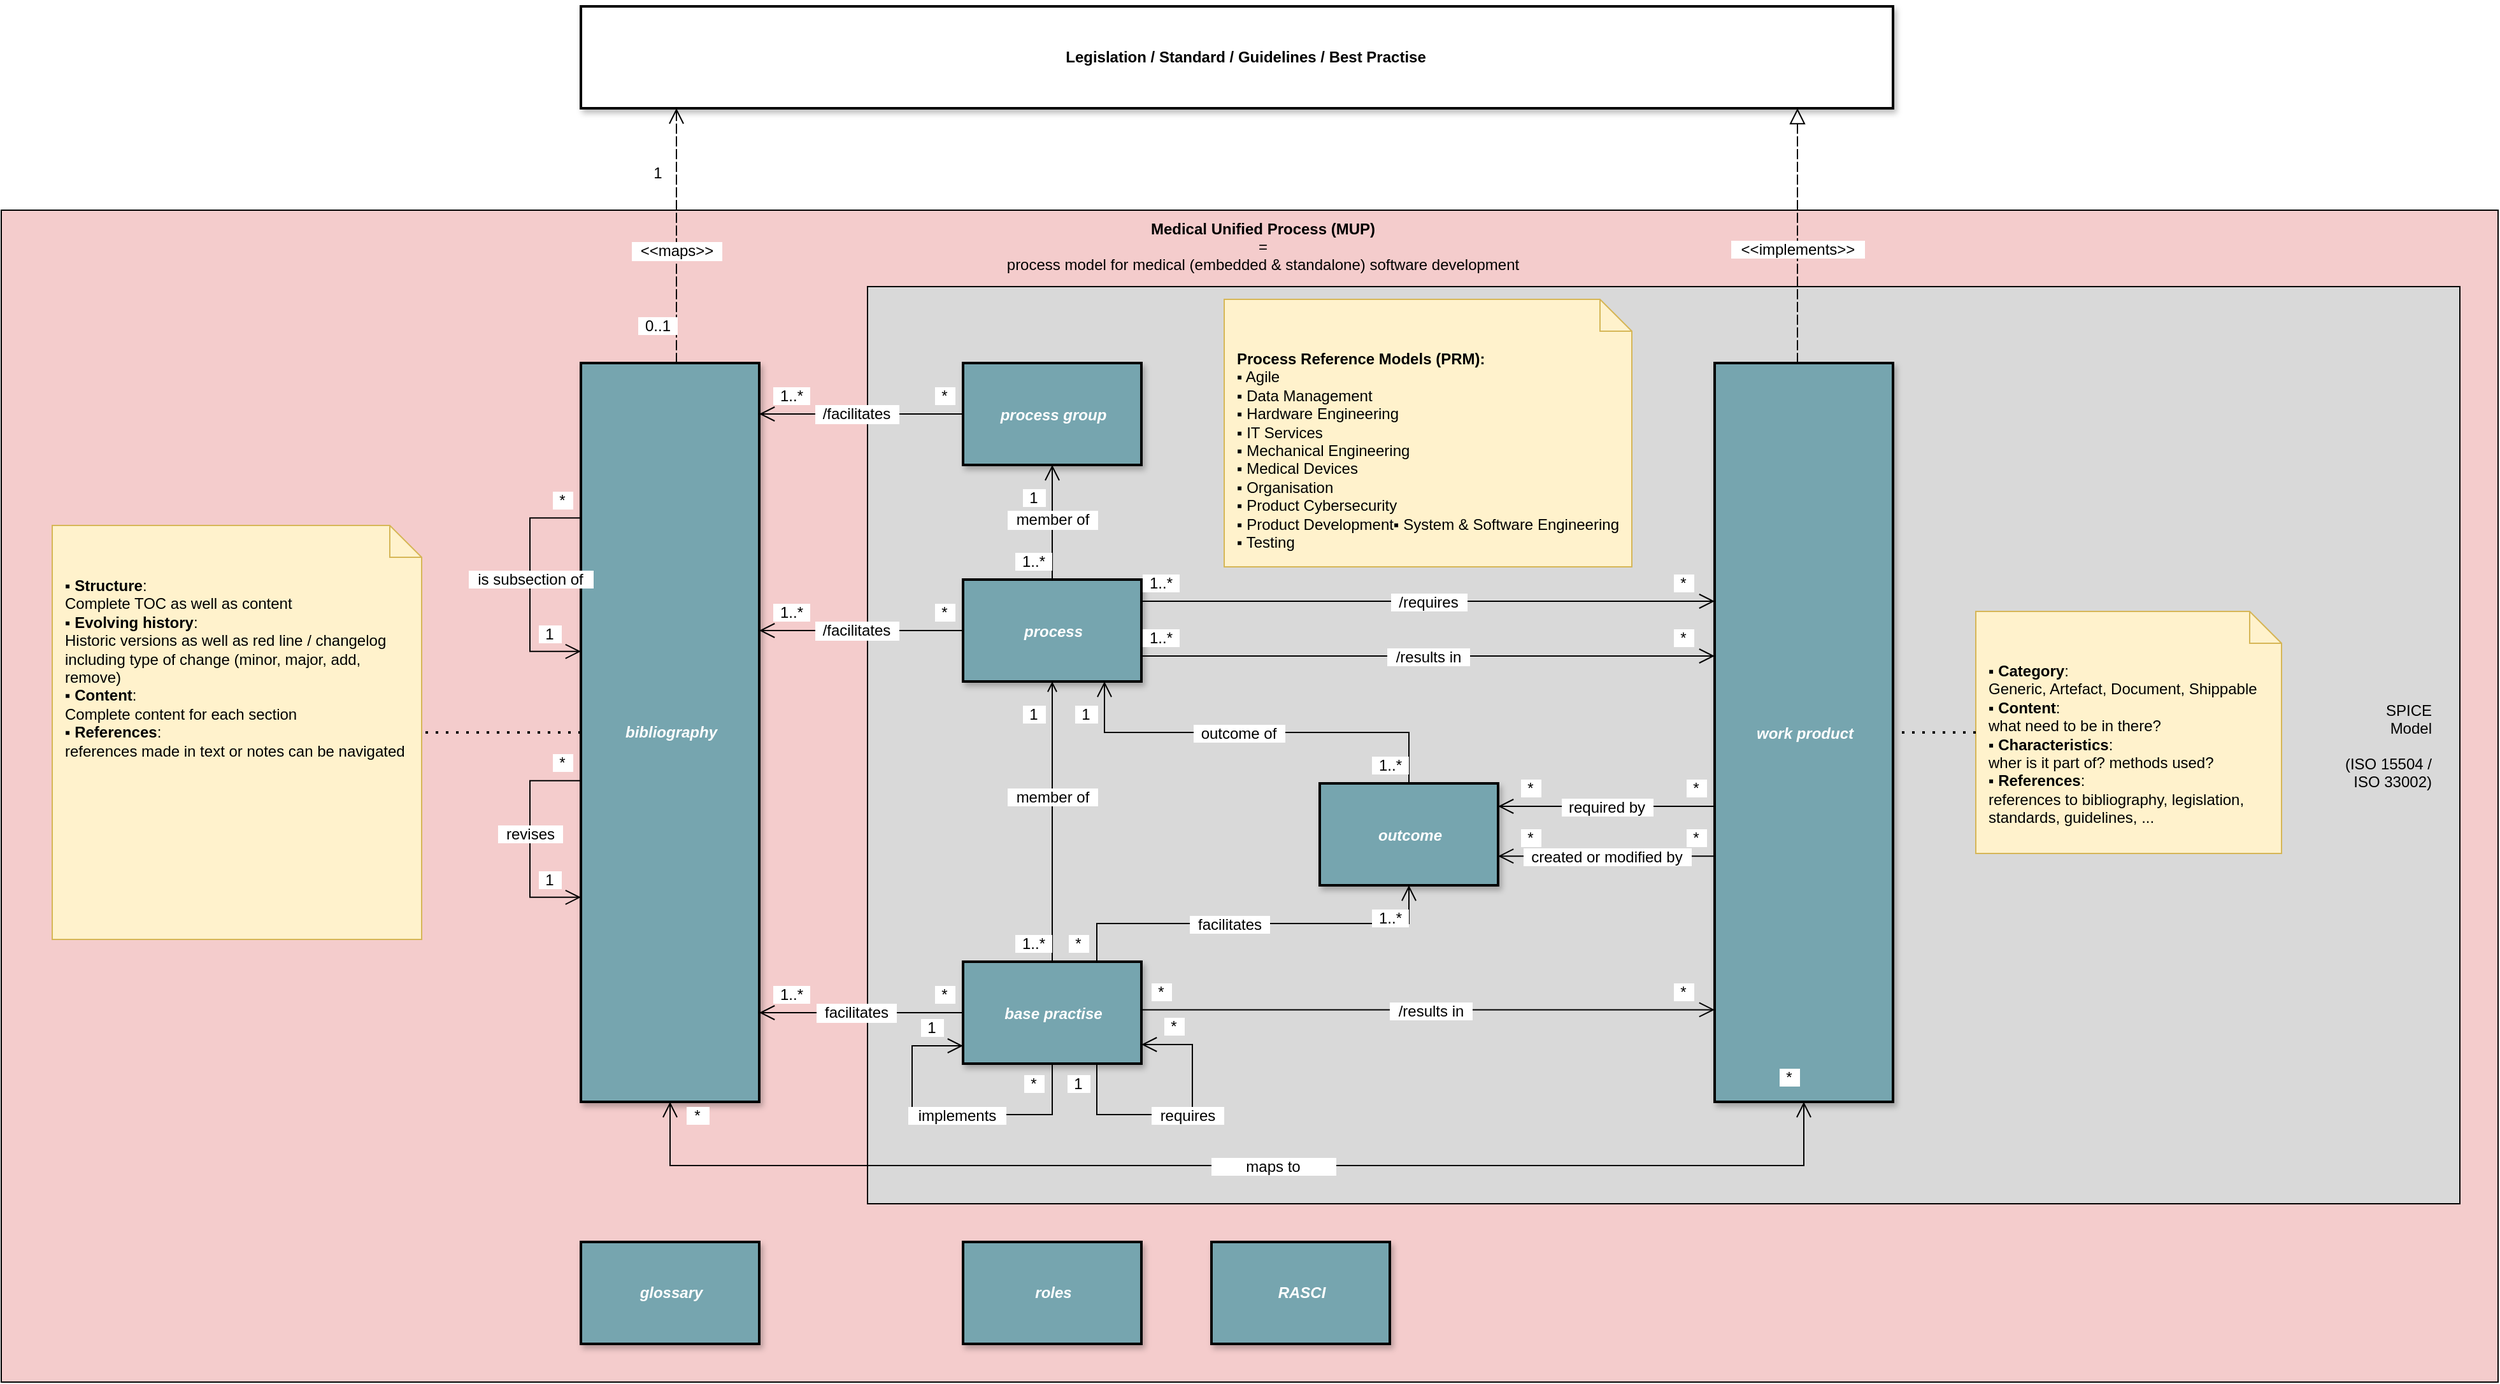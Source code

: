 <mxfile version="24.1.0" type="device">
  <diagram name="Page-1" id="lyWKLtYZaccPlRznIMLF">
    <mxGraphModel dx="2586" dy="1485" grid="1" gridSize="10" guides="1" tooltips="1" connect="1" arrows="1" fold="1" page="1" pageScale="1" pageWidth="850" pageHeight="1100" math="0" shadow="0">
      <root>
        <mxCell id="0" />
        <mxCell id="1" parent="0" />
        <mxCell id="5pVZlV6cNKISjMxoGron-1" value="&lt;div style=&quot;width: 1913.445px;height:auto;word-break: break-word;line-height:1em;&quot;&gt;&lt;div align=&quot;center&quot;&gt;&lt;span style=&quot;font-family: Arial; text-decoration: none; font-size: 12px; line-height: 14px;&quot;&gt;&lt;b&gt;Medical &lt;span style=&quot;text-decoration: none; line-height: 14px;&quot;&gt;Unified Process (MUP)&lt;br&gt;&lt;/span&gt;&lt;/b&gt;&lt;/span&gt;&lt;/div&gt;&lt;div align=&quot;center&quot;&gt;&lt;span style=&quot;font-family: Arial; text-decoration: none; font-size: 12px; line-height: 0;&quot;&gt;&lt;span style=&quot;text-decoration: none; line-height: 14px;&quot;&gt;=&lt;/span&gt;&lt;/span&gt;&lt;/div&gt;&lt;div align=&quot;center&quot;&gt;&lt;span style=&quot;font-family: Arial; text-decoration: none; font-size: 12px; line-height: 0;&quot;&gt;&lt;span style=&quot;text-decoration: none; line-height: 14px;&quot;&gt;process model for medical (embedded &amp;amp; standalone) software development&lt;/span&gt;&lt;/span&gt;&lt;/div&gt;&lt;/div&gt;" style="shape=rect;shadow=0;strokeWidth=1;fillColor=#f4cccc;strokeColor=#000000;opacity=100.0;html=1;nl2Br=0;verticalAlign=top;align=center;spacingLeft=27.778;spacingRight=6;spacingTop=1.0;spacingBottom=8;whiteSpace=wrap;gliffyId=79;" parent="1" vertex="1">
          <mxGeometry x="20" y="200" width="1960" height="920" as="geometry" />
        </mxCell>
        <mxCell id="5pVZlV6cNKISjMxoGron-3" value="&lt;div style=&quot;width: 1907.0px;height:auto;word-break: break-word;line-height:1em;&quot;&gt;&lt;div&gt;&lt;span style=&quot;font-family: Arial; text-decoration: none; font-size: 12px; line-height: 0;&quot;&gt;&lt;span style=&quot;text-decoration: none; line-height: 0;&quot;&gt;&lt;span style=&quot;line-height: 14px;&quot;&gt;SPICE&lt;br&gt;&lt;/span&gt;&lt;/span&gt;&lt;/span&gt;&lt;/div&gt;&lt;div&gt;&lt;span style=&quot;font-family: Arial; text-decoration: none; font-size: 12px; line-height: 0;&quot;&gt;&lt;span style=&quot;text-decoration: none; line-height: 0;&quot;&gt;&lt;span style=&quot;line-height: 14px;&quot;&gt;Model&lt;/span&gt;&lt;/span&gt;&lt;/span&gt;&lt;/div&gt;&lt;div&gt;&lt;span style=&quot;font-family: Arial; text-decoration: none; font-size: 12px; line-height: 0;&quot;&gt;&lt;span style=&quot;text-decoration: none; line-height: 0;&quot;&gt;&lt;span style=&quot;text-decoration: none; line-height: 14px;&quot;&gt;&amp;nbsp;&lt;/span&gt;&lt;/span&gt;&lt;/span&gt;&lt;/div&gt;&lt;div&gt;&lt;/div&gt;&lt;div&gt;&lt;span style=&quot;font-family: Arial; text-decoration: none; font-size: 12px; line-height: 0;&quot;&gt;&lt;span style=&quot;text-decoration: none; line-height: 0;&quot;&gt;&lt;span style=&quot;line-height: 14px;&quot;&gt;(ISO 15504 /&lt;/span&gt;&lt;/span&gt;&lt;/span&gt;&lt;/div&gt;&lt;div&gt;&lt;span style=&quot;font-family: Arial; text-decoration: none; font-size: 12px; line-height: 0;&quot;&gt;&lt;span style=&quot;text-decoration: none; line-height: 0;&quot;&gt;&lt;span style=&quot;line-height: 14px;&quot;&gt;ISO 33002)&lt;/span&gt;&lt;br&gt;&lt;/span&gt;&lt;/span&gt;&lt;/div&gt;&lt;/div&gt;" style="shape=rect;shadow=0;strokeWidth=1;fillColor=#d9d9d9;strokeColor=#000000;opacity=100.0;html=1;nl2Br=0;verticalAlign=middle;align=right;spacingLeft=0;spacingRight=20;whiteSpace=wrap;gliffyId=48;" parent="1" vertex="1">
          <mxGeometry x="700" y="260" width="1250" height="720" as="geometry" />
        </mxCell>
        <mxCell id="5pVZlV6cNKISjMxoGron-4" value="&lt;div style=&#39;width: 133.0px;height:auto;word-break: break-word;line-height:1em;&#39;&gt;&lt;div align=&quot;center&quot;&gt;&lt;/div&gt; &lt;div align=&quot;center&quot;&gt;&lt;span style=&quot;font-style: italic; font-weight: bold; color: rgb(255, 255, 255); line-height: 0;&quot;&gt;&lt;span style=&quot;font-family: Arial; text-decoration: none; font-size: 12px; line-height: 0;&quot;&gt;&lt;span style=&quot;text-decoration: none; line-height: 14px;&quot;&gt;process group&lt;/span&gt;&lt;/span&gt;&lt;span style=&quot;font-family: Arial; text-decoration: none; font-size: 12px; line-height: 0;&quot;&gt;&lt;span style=&quot;text-decoration: none; line-height: normal;&quot;&gt;&lt;br&gt;&lt;/span&gt;&lt;/span&gt;&lt;/span&gt;&lt;/div&gt;&lt;/div&gt;" style="shape=rect;shadow=1;strokeWidth=2;fillColor=#76a5af;strokeColor=#000000;opacity=100.0;html=1;nl2Br=0;verticalAlign=middle;align=center;spacingLeft=8.0;spacingRight=6;whiteSpace=wrap;gliffyId=0;" parent="1" vertex="1">
          <mxGeometry x="775" y="320" width="140" height="80" as="geometry" />
        </mxCell>
        <mxCell id="5pVZlV6cNKISjMxoGron-5" value="&lt;div style=&#39;width: 133.0px;height:auto;word-break: break-word;line-height:1em;&#39;&gt;&lt;div align=&quot;center&quot;&gt;&lt;/div&gt; &lt;div align=&quot;center&quot;&gt;&lt;span style=&quot;font-family: Arial; font-style: italic; text-decoration: none; font-weight: bold; font-size: 12px; color: rgb(255, 255, 255); line-height: 14px;&quot;&gt;process&lt;/span&gt;&lt;/div&gt;&lt;/div&gt;" style="shape=rect;shadow=1;strokeWidth=2;fillColor=#76a5af;strokeColor=#000000;opacity=100.0;html=1;nl2Br=0;verticalAlign=middle;align=center;spacingLeft=8.0;spacingRight=6;whiteSpace=wrap;gliffyId=2;" parent="1" vertex="1">
          <mxGeometry x="775" y="490" width="140" height="80" as="geometry" />
        </mxCell>
        <mxCell id="5pVZlV6cNKISjMxoGron-6" value="&lt;div style=&#39;width: 133.0px;height:auto;word-break: break-word;line-height:1em;&#39;&gt;&lt;div align=&quot;center&quot;&gt;&lt;/div&gt;&lt;div align=&quot;center&quot;&gt;&lt;span style=&quot;font-family: Arial; font-size: 12px; line-height: 0;&quot;&gt;&lt;span style=&quot; line-height: 0;&quot;&gt;&lt;span style=&quot;font-style: italic; font-weight: bold; color: rgb(255, 255, 255); line-height: 14px;&quot;&gt;base practise&lt;/span&gt;&lt;br&gt;&lt;/span&gt;&lt;/span&gt;&lt;/div&gt;&lt;/div&gt;" style="shape=rect;shadow=1;strokeWidth=2;fillColor=#76a5af;strokeColor=#000000;opacity=100.0;html=1;nl2Br=0;verticalAlign=middle;align=center;spacingLeft=8.0;spacingRight=6;whiteSpace=wrap;gliffyId=4;" parent="1" vertex="1">
          <mxGeometry x="775" y="790" width="140" height="80" as="geometry" />
        </mxCell>
        <mxCell id="5pVZlV6cNKISjMxoGron-7" value="&lt;div style=&#39;width: 133.0px;height:auto;word-break: break-word;line-height:1em;&#39;&gt;&lt;div align=&quot;center&quot;&gt;&lt;/div&gt; &lt;div align=&quot;center&quot;&gt;&lt;span style=&quot;font-family: Arial; font-size: 12px; line-height: 0;&quot;&gt;&lt;span style=&quot;font-style: italic; font-weight: bold; color: rgb(255, 255, 255); line-height: 14px;&quot;&gt;work product&lt;/span&gt;&lt;br&gt;&lt;/span&gt;&lt;/div&gt;&lt;/div&gt;" style="shape=rect;shadow=1;strokeWidth=2;fillColor=#76a5af;strokeColor=#000000;opacity=100.0;html=1;nl2Br=0;verticalAlign=middle;align=center;spacingLeft=8.0;spacingRight=6;whiteSpace=wrap;gliffyId=9;" parent="1" vertex="1">
          <mxGeometry x="1365" y="320" width="140" height="580" as="geometry" />
        </mxCell>
        <mxCell id="5pVZlV6cNKISjMxoGron-8" style="shape=filledEdge;strokeWidth=1;strokeColor=#000000;fillColor=none;startArrow=none;startFill=0;startSize=6;endArrow=open;endFill=0;endSize=10;rounded=0;html=1;nl2Br=0;gliffyId=13;edgeStyle=orthogonalEdgeStyle;" parent="1" source="5pVZlV6cNKISjMxoGron-5" target="5pVZlV6cNKISjMxoGron-7" edge="1">
          <mxGeometry width="100" height="100" relative="1" as="geometry">
            <Array as="points">
              <mxPoint x="915" y="507" />
              <mxPoint x="1065.0" y="507" />
              <mxPoint x="1215.001" y="507" />
              <mxPoint x="1365.001" y="507" />
            </Array>
          </mxGeometry>
        </mxCell>
        <mxCell id="5pVZlV6cNKISjMxoGron-9" value="&lt;div style=&#39;width: 16.0px;height:auto;word-break: break-word;line-height:1em;&#39;&gt;&lt;div align=&quot;center&quot;&gt;&lt;span style=&quot;font-family: Arial; font-size: 12px; line-height: 14px;&quot;&gt;*&lt;/span&gt;&lt;/div&gt;&lt;/div&gt;" style="text;html=1;nl2Br=0;points=[];labelBackgroundColor=#FFFFFF;html=1;nl2Br=0;verticalAlign=middle;align=center;spacingLeft=0.0;spacingRight=0;gliffyId=26;" parent="5pVZlV6cNKISjMxoGron-8" vertex="1">
          <mxGeometry x="0.889" relative="1" as="geometry">
            <mxPoint y="-15" as="offset" />
          </mxGeometry>
        </mxCell>
        <mxCell id="5pVZlV6cNKISjMxoGron-10" value="&lt;div style=&#39;width: 29.0px;height:auto;word-break: break-word;line-height:1em;&#39;&gt;&lt;div align=&quot;center&quot;&gt;&lt;span style=&quot;font-family: Arial; font-size: 12px; line-height: 14px;&quot;&gt;1..*&lt;/span&gt;&lt;/div&gt;&lt;/div&gt;" style="text;html=1;nl2Br=0;points=[];labelBackgroundColor=#FFFFFF;html=1;nl2Br=0;verticalAlign=middle;align=center;spacingLeft=0.0;spacingRight=0;gliffyId=23;" parent="5pVZlV6cNKISjMxoGron-8" vertex="1">
          <mxGeometry x="-0.933" relative="1" as="geometry">
            <mxPoint y="-15" as="offset" />
          </mxGeometry>
        </mxCell>
        <mxCell id="5pVZlV6cNKISjMxoGron-11" value="&lt;div style=&#39;width: 60.0px;height:auto;word-break: break-word;line-height:1em;&#39;&gt;&lt;div align=&quot;center&quot;&gt;&lt;span style=&quot;font-family: Arial; font-size: 12px; line-height: 0;&quot;&gt;&lt;span style=&quot;line-height: 14px;&quot;&gt;/requires&lt;br&gt;&lt;/span&gt;&lt;/span&gt;&lt;/div&gt;&lt;/div&gt;" style="text;html=1;nl2Br=0;points=[];labelBackgroundColor=#FFFFFF;html=1;nl2Br=0;verticalAlign=middle;align=center;spacingLeft=0.0;spacingRight=0;gliffyId=14;" parent="5pVZlV6cNKISjMxoGron-8" vertex="1">
          <mxGeometry relative="1" as="geometry">
            <mxPoint as="offset" />
          </mxGeometry>
        </mxCell>
        <mxCell id="5pVZlV6cNKISjMxoGron-12" style="shape=filledEdge;strokeWidth=1;strokeColor=#000000;fillColor=none;startArrow=none;startFill=0;startSize=6;endArrow=open;endFill=0;endSize=10;rounded=0;html=1;nl2Br=0;gliffyId=15;edgeStyle=orthogonalEdgeStyle;" parent="1" source="5pVZlV6cNKISjMxoGron-5" target="5pVZlV6cNKISjMxoGron-7" edge="1">
          <mxGeometry width="100" height="100" relative="1" as="geometry">
            <Array as="points">
              <mxPoint x="914.996" y="550" />
              <mxPoint x="1064.997" y="550" />
              <mxPoint x="1214.999" y="550" />
              <mxPoint x="1365" y="550" />
            </Array>
          </mxGeometry>
        </mxCell>
        <mxCell id="5pVZlV6cNKISjMxoGron-13" value="&lt;div style=&#39;width: 65.0px;height:auto;word-break: break-word;line-height:1em;&#39;&gt;&lt;div align=&quot;center&quot;&gt;&lt;span style=&quot;font-family: Arial; text-decoration: none; font-size: 12px; line-height: 14px;&quot;&gt;/results in&lt;br&gt;&lt;/span&gt;&lt;/div&gt;&lt;/div&gt;" style="text;html=1;nl2Br=0;points=[];labelBackgroundColor=#FFFFFF;html=1;nl2Br=0;verticalAlign=middle;align=center;spacingLeft=0.0;spacingRight=0;gliffyId=16;" parent="5pVZlV6cNKISjMxoGron-12" vertex="1">
          <mxGeometry relative="1" as="geometry">
            <mxPoint as="offset" />
          </mxGeometry>
        </mxCell>
        <mxCell id="5pVZlV6cNKISjMxoGron-14" value="&lt;div style=&#39;width: 16.0px;height:auto;word-break: break-word;line-height:1em;&#39;&gt;&lt;div align=&quot;center&quot;&gt;&lt;span style=&quot;font-family: Arial; font-size: 12px; line-height: 14px;&quot;&gt;*&lt;br&gt;&lt;/span&gt;&lt;/div&gt;&lt;/div&gt;" style="text;html=1;nl2Br=0;points=[];labelBackgroundColor=#FFFFFF;html=1;nl2Br=0;verticalAlign=middle;align=center;spacingLeft=0.0;spacingRight=0;gliffyId=25;" parent="5pVZlV6cNKISjMxoGron-12" vertex="1">
          <mxGeometry x="0.889" relative="1" as="geometry">
            <mxPoint y="-15" as="offset" />
          </mxGeometry>
        </mxCell>
        <mxCell id="5pVZlV6cNKISjMxoGron-15" value="&lt;div style=&#39;width: 29.0px;height:auto;word-break: break-word;line-height:1em;&#39;&gt;&lt;div align=&quot;center&quot;&gt;&lt;span style=&quot;font-family: Arial; font-size: 12px; line-height: 14px;&quot;&gt;1..*&lt;/span&gt;&lt;/div&gt;&lt;/div&gt;" style="text;html=1;nl2Br=0;points=[];labelBackgroundColor=#FFFFFF;html=1;nl2Br=0;verticalAlign=middle;align=center;spacingLeft=0.0;spacingRight=0;gliffyId=24;" parent="5pVZlV6cNKISjMxoGron-12" vertex="1">
          <mxGeometry x="-0.933" relative="1" as="geometry">
            <mxPoint y="-15" as="offset" />
          </mxGeometry>
        </mxCell>
        <mxCell id="5pVZlV6cNKISjMxoGron-16" style="shape=filledEdge;strokeWidth=1;strokeColor=#000000;fillColor=none;startArrow=none;startFill=0;startSize=6;endArrow=open;endFill=0;endSize=6;rounded=0;html=1;nl2Br=0;gliffyId=18;edgeStyle=orthogonalEdgeStyle;" parent="1" source="5pVZlV6cNKISjMxoGron-6" target="5pVZlV6cNKISjMxoGron-5" edge="1">
          <mxGeometry width="100" height="100" relative="1" as="geometry">
            <Array as="points">
              <mxPoint x="845" y="790" />
              <mxPoint x="845" y="716.667" />
              <mxPoint x="845" y="643.333" />
              <mxPoint x="845" y="570" />
            </Array>
          </mxGeometry>
        </mxCell>
        <mxCell id="5pVZlV6cNKISjMxoGron-17" value="&lt;div style=&#39;width: 71.0px;height:auto;word-break: break-word;line-height:1em;&#39;&gt;&lt;div align=&quot;center&quot;&gt;&lt;span style=&quot;font-family: Arial; font-size: 12px; line-height: 0;&quot;&gt;&lt;span style=&quot;line-height: 14px;&quot; class=&quot;&quot;&gt;member of&lt;br&gt;&lt;/span&gt;&lt;/span&gt;&lt;/div&gt;&lt;/div&gt;" style="text;html=1;nl2Br=0;points=[];labelBackgroundColor=#FFFFFF;html=1;nl2Br=0;verticalAlign=middle;align=center;spacingLeft=0.0;spacingRight=0;gliffyId=585;" parent="5pVZlV6cNKISjMxoGron-16" vertex="1">
          <mxGeometry x="0.182" relative="1" as="geometry">
            <mxPoint as="offset" />
          </mxGeometry>
        </mxCell>
        <mxCell id="5pVZlV6cNKISjMxoGron-18" value="&lt;div style=&#39;width: 29.0px;height:auto;word-break: break-word;line-height:1em;&#39;&gt;&lt;div align=&quot;center&quot;&gt;&lt;span style=&quot;font-family: Arial; font-size: 12px; line-height: 14px;&quot;&gt;1..*&lt;/span&gt;&lt;/div&gt;&lt;/div&gt;" style="text;html=1;nl2Br=0;points=[];labelBackgroundColor=#FFFFFF;html=1;nl2Br=0;verticalAlign=middle;align=center;spacingLeft=0.0;spacingRight=0;gliffyId=22;" parent="5pVZlV6cNKISjMxoGron-16" vertex="1">
          <mxGeometry x="-0.864" relative="1" as="geometry">
            <mxPoint x="-15" as="offset" />
          </mxGeometry>
        </mxCell>
        <mxCell id="5pVZlV6cNKISjMxoGron-19" value="&lt;div style=&#39;width: 18.0px;height:auto;word-break: break-word;line-height:1em;&#39;&gt;&lt;div align=&quot;center&quot;&gt;&lt;span style=&quot;font-family: Arial; font-size: 12px; line-height: 14px;&quot;&gt;1&lt;br&gt;&lt;/span&gt;&lt;/div&gt;&lt;/div&gt;" style="text;html=1;nl2Br=0;points=[];labelBackgroundColor=#FFFFFF;html=1;nl2Br=0;verticalAlign=middle;align=center;spacingLeft=0.0;spacingRight=0;gliffyId=21;" parent="5pVZlV6cNKISjMxoGron-16" vertex="1">
          <mxGeometry x="0.773" relative="1" as="geometry">
            <mxPoint x="-15" as="offset" />
          </mxGeometry>
        </mxCell>
        <mxCell id="5pVZlV6cNKISjMxoGron-20" value="&lt;div style=&#39;width: 133.0px;height:auto;word-break: break-word;line-height:1em;&#39;&gt;&lt;div align=&quot;center&quot;&gt;&lt;/div&gt;&lt;div align=&quot;center&quot;&gt;&lt;span style=&quot;font-style: italic; font-weight: bold; color: rgb(255, 255, 255); line-height: 0;&quot;&gt;&lt;span style=&quot;line-height: 15.5px;&quot;&gt;bibliography&lt;/span&gt;&lt;span style=&quot;text-decoration: none; line-height: 0;&quot;&gt;&lt;span style=&quot;font-family: Arial; text-decoration: none; font-size: 12px; line-height: 0;&quot;&gt;&lt;span style=&quot;text-decoration: none; line-height: normal;&quot;&gt;&lt;br&gt;&lt;/span&gt;&lt;/span&gt;&lt;/span&gt;&lt;/span&gt;&lt;/div&gt;&lt;/div&gt;" style="shape=rect;shadow=1;strokeWidth=2;fillColor=#76a5af;strokeColor=#000000;opacity=100.0;html=1;nl2Br=0;verticalAlign=middle;align=center;spacingLeft=8.0;spacingRight=6;whiteSpace=wrap;gliffyId=27;" parent="1" vertex="1">
          <mxGeometry x="475" y="320" width="140" height="580" as="geometry" />
        </mxCell>
        <mxCell id="5pVZlV6cNKISjMxoGron-21" style="shape=filledEdge;strokeWidth=1;strokeColor=#000000;fillColor=none;startArrow=open;startFill=0;startSize=10;endArrow=none;endFill=0;endSize=6;rounded=0;html=1;nl2Br=0;gliffyId=30;edgeStyle=orthogonalEdgeStyle;" parent="1" source="5pVZlV6cNKISjMxoGron-20" target="5pVZlV6cNKISjMxoGron-5" edge="1">
          <mxGeometry width="100" height="100" relative="1" as="geometry">
            <Array as="points">
              <mxPoint x="614.95" y="530" />
              <mxPoint x="668.3" y="530" />
              <mxPoint x="721.65" y="530" />
              <mxPoint x="775" y="530" />
            </Array>
          </mxGeometry>
        </mxCell>
        <mxCell id="5pVZlV6cNKISjMxoGron-22" value="&lt;div style=&#39;width: 66.0px;height:auto;word-break: break-word;line-height:1em;&#39;&gt;&lt;div align=&quot;center&quot;&gt;&lt;span style=&quot;line-height: 15.5px;&quot;&gt;/facilitates&lt;/span&gt;&lt;/div&gt;&lt;/div&gt;" style="text;html=1;nl2Br=0;points=[];labelBackgroundColor=#FFFFFF;html=1;nl2Br=0;verticalAlign=middle;align=center;spacingLeft=0.0;spacingRight=0;gliffyId=33;" parent="5pVZlV6cNKISjMxoGron-21" vertex="1">
          <mxGeometry x="-0.056" relative="1" as="geometry">
            <mxPoint as="offset" />
          </mxGeometry>
        </mxCell>
        <mxCell id="5pVZlV6cNKISjMxoGron-23" value="&lt;div style=&#39;width: 16.0px;height:auto;word-break: break-word;line-height:1em;&#39;&gt;&lt;div align=&quot;center&quot;&gt;&lt;span style=&quot;font-family: Arial; font-size: 12px; line-height: 0;&quot;&gt;&lt;span style=&quot;line-height: 14px;&quot;&gt;*&lt;br&gt;&lt;/span&gt;&lt;/span&gt;&lt;/div&gt;&lt;/div&gt;" style="text;html=1;nl2Br=0;points=[];labelBackgroundColor=#FFFFFF;html=1;nl2Br=0;verticalAlign=middle;align=center;spacingLeft=0.0;spacingRight=0;gliffyId=32;" parent="5pVZlV6cNKISjMxoGron-21" vertex="1">
          <mxGeometry x="0.813" relative="1" as="geometry">
            <mxPoint y="-15" as="offset" />
          </mxGeometry>
        </mxCell>
        <mxCell id="5pVZlV6cNKISjMxoGron-24" value="&lt;div style=&#39;width: 29.0px;height:auto;word-break: break-word;line-height:1em;&#39;&gt;&lt;div align=&quot;center&quot;&gt;&lt;span style=&quot;font-family: Arial; font-size: 12px; line-height: 14px;&quot;&gt;1..*&lt;/span&gt;&lt;/div&gt;&lt;/div&gt;" style="text;html=1;nl2Br=0;points=[];labelBackgroundColor=#FFFFFF;html=1;nl2Br=0;verticalAlign=middle;align=center;spacingLeft=0.0;spacingRight=0;gliffyId=31;" parent="5pVZlV6cNKISjMxoGron-21" vertex="1">
          <mxGeometry x="-0.688" relative="1" as="geometry">
            <mxPoint y="-15" as="offset" />
          </mxGeometry>
        </mxCell>
        <mxCell id="5pVZlV6cNKISjMxoGron-25" style="shape=filledEdge;strokeWidth=1;strokeColor=#000000;fillColor=none;startArrow=open;startFill=0;startSize=10;endArrow=none;endFill=0;endSize=6;rounded=0;html=1;nl2Br=0;gliffyId=34;edgeStyle=orthogonalEdgeStyle;" parent="1" source="5pVZlV6cNKISjMxoGron-20" target="5pVZlV6cNKISjMxoGron-6" edge="1">
          <mxGeometry width="100" height="100" relative="1" as="geometry">
            <Array as="points">
              <mxPoint x="614.972" y="830" />
              <mxPoint x="668.315" y="830" />
              <mxPoint x="721.657" y="830" />
              <mxPoint x="775" y="830" />
            </Array>
          </mxGeometry>
        </mxCell>
        <mxCell id="5pVZlV6cNKISjMxoGron-26" value="&lt;div style=&#39;width: 63.0px;height:auto;word-break: break-word;line-height:1em;&#39;&gt;&lt;div align=&quot;center&quot;&gt;&lt;span style=&quot;line-height: 15.5px;&quot;&gt;facilitates&lt;/span&gt;&lt;/div&gt;&lt;/div&gt;" style="text;html=1;nl2Br=0;points=[];labelBackgroundColor=#FFFFFF;html=1;nl2Br=0;verticalAlign=middle;align=center;spacingLeft=0.0;spacingRight=0;gliffyId=35;" parent="5pVZlV6cNKISjMxoGron-25" vertex="1">
          <mxGeometry x="-0.056" relative="1" as="geometry">
            <mxPoint as="offset" />
          </mxGeometry>
        </mxCell>
        <mxCell id="5pVZlV6cNKISjMxoGron-27" value="&lt;div style=&#39;width: 16.0px;height:auto;word-break: break-word;line-height:1em;&#39;&gt;&lt;div align=&quot;center&quot;&gt;&lt;span style=&quot;font-family: Arial; font-size: 12px; line-height: 0;&quot;&gt;&lt;span style=&quot;line-height: 14px;&quot;&gt;*&lt;br&gt;&lt;/span&gt;&lt;/span&gt;&lt;/div&gt;&lt;/div&gt;" style="text;html=1;nl2Br=0;points=[];labelBackgroundColor=#FFFFFF;html=1;nl2Br=0;verticalAlign=middle;align=center;spacingLeft=0.0;spacingRight=0;gliffyId=36;" parent="5pVZlV6cNKISjMxoGron-25" vertex="1">
          <mxGeometry x="0.813" relative="1" as="geometry">
            <mxPoint y="-15" as="offset" />
          </mxGeometry>
        </mxCell>
        <mxCell id="5pVZlV6cNKISjMxoGron-28" value="&lt;div style=&#39;width: 29.0px;height:auto;word-break: break-word;line-height:1em;&#39;&gt;&lt;div align=&quot;center&quot;&gt;&lt;span style=&quot;font-family: Arial; font-size: 12px; line-height: 14px;&quot;&gt;1..*&lt;br&gt;&lt;/span&gt;&lt;/div&gt;&lt;/div&gt;" style="text;html=1;nl2Br=0;points=[];labelBackgroundColor=#FFFFFF;html=1;nl2Br=0;verticalAlign=middle;align=center;spacingLeft=0.0;spacingRight=0;gliffyId=37;" parent="5pVZlV6cNKISjMxoGron-25" vertex="1">
          <mxGeometry x="-0.688" relative="1" as="geometry">
            <mxPoint y="-15" as="offset" />
          </mxGeometry>
        </mxCell>
        <mxCell id="5pVZlV6cNKISjMxoGron-29" style="shape=filledEdge;strokeWidth=1;strokeColor=#000000;fillColor=none;startArrow=none;startFill=0;startSize=6;endArrow=open;endFill=0;endSize=10;rounded=0;html=1;nl2Br=0;gliffyId=44;edgeStyle=orthogonalEdgeStyle;" parent="1" source="5pVZlV6cNKISjMxoGron-6" target="5pVZlV6cNKISjMxoGron-7" edge="1">
          <mxGeometry width="100" height="100" relative="1" as="geometry">
            <Array as="points">
              <mxPoint x="914.994" y="827.692" />
              <mxPoint x="1064.996" y="827.692" />
              <mxPoint x="1214.998" y="827.692" />
              <mxPoint x="1365" y="827.692" />
            </Array>
          </mxGeometry>
        </mxCell>
        <mxCell id="5pVZlV6cNKISjMxoGron-30" value="&lt;div style=&#39;width: 16.0px;height:auto;word-break: break-word;line-height:1em;&#39;&gt;&lt;div align=&quot;center&quot;&gt;&lt;span style=&quot;font-family: Arial; font-size: 12px; line-height: 0;&quot;&gt;&lt;span style=&quot;line-height: 14px;&quot;&gt;*&lt;br&gt;&lt;/span&gt;&lt;/span&gt;&lt;/div&gt;&lt;/div&gt;" style="text;html=1;nl2Br=0;points=[];labelBackgroundColor=#FFFFFF;html=1;nl2Br=0;verticalAlign=middle;align=center;spacingLeft=0.0;spacingRight=0;gliffyId=45;" parent="5pVZlV6cNKISjMxoGron-29" vertex="1">
          <mxGeometry x="0.889" relative="1" as="geometry">
            <mxPoint y="-15" as="offset" />
          </mxGeometry>
        </mxCell>
        <mxCell id="5pVZlV6cNKISjMxoGron-31" value="&lt;div style=&#39;width: 16.0px;height:auto;word-break: break-word;line-height:1em;&#39;&gt;&lt;div align=&quot;center&quot;&gt;&lt;span style=&quot;font-family: Arial; font-size: 12px; line-height: 14px;&quot;&gt;*&lt;/span&gt;&lt;/div&gt;&lt;/div&gt;" style="text;html=1;nl2Br=0;points=[];labelBackgroundColor=#FFFFFF;html=1;nl2Br=0;verticalAlign=middle;align=center;spacingLeft=0.0;spacingRight=0;gliffyId=46;" parent="5pVZlV6cNKISjMxoGron-29" vertex="1">
          <mxGeometry x="-0.933" relative="1" as="geometry">
            <mxPoint y="-15" as="offset" />
          </mxGeometry>
        </mxCell>
        <mxCell id="5pVZlV6cNKISjMxoGron-32" value="&lt;div style=&#39;width: 65.0px;height:auto;word-break: break-word;line-height:1em;&#39;&gt;&lt;div align=&quot;center&quot;&gt;&lt;span style=&quot;font-family: Arial; text-decoration: none; font-size: 12px; line-height: 14px;&quot;&gt;/results in&lt;br&gt;&lt;/span&gt;&lt;/div&gt;&lt;/div&gt;" style="text;html=1;nl2Br=0;points=[];labelBackgroundColor=#FFFFFF;html=1;nl2Br=0;verticalAlign=middle;align=center;spacingLeft=0.0;spacingRight=0;gliffyId=47;" parent="5pVZlV6cNKISjMxoGron-29" vertex="1">
          <mxGeometry x="0.008" relative="1" as="geometry">
            <mxPoint as="offset" />
          </mxGeometry>
        </mxCell>
        <mxCell id="5pVZlV6cNKISjMxoGron-34" value="&lt;div style=&quot;width: 997.571px;height:auto;word-break: break-word;line-height:1em;&quot;&gt;&lt;div align=&quot;center&quot;&gt;&lt;span style=&quot;font-weight: bold; line-height: 15.5px;&quot;&gt;&lt;a rel=&quot;nofollow&quot; href=&quot;http://swa-wiki/display/DOKUTEST/Documentation#?src=contextnavpagetreemode&quot; target=&quot;_blank&quot;&gt; &lt;/a&gt; Legislation / Standard / Guidelines / Best Practise&lt;span style=&quot;font-family: Arial; text-decoration: none; font-size: 12px; line-height: 0;&quot;&gt;&lt;span style=&quot;text-decoration: none; line-height: normal;&quot;&gt;&lt;br&gt;&lt;/span&gt;&lt;/span&gt;&lt;/span&gt;&lt;/div&gt;&lt;/div&gt;" style="shape=rect;shadow=1;strokeWidth=2;fillColor=#FFFFFF;strokeColor=#000000;opacity=100.0;html=1;nl2Br=0;verticalAlign=middle;align=center;spacingLeft=20.714;spacingRight=6;whiteSpace=wrap;gliffyId=57;" parent="1" vertex="1">
          <mxGeometry x="475" y="40" width="1030" height="80" as="geometry" />
        </mxCell>
        <mxCell id="5pVZlV6cNKISjMxoGron-35" style="shape=filledEdge;strokeWidth=1;strokeColor=#000000;fillColor=none;startArrow=none;startFill=0;startSize=6;endArrow=open;endFill=0;endSize=10;rounded=0;dashed=1;fixDash=1;dashPattern=8.0 2.0;html=1;nl2Br=0;gliffyId=69;edgeStyle=orthogonalEdgeStyle;" parent="1" source="5pVZlV6cNKISjMxoGron-20" target="5pVZlV6cNKISjMxoGron-34" edge="1">
          <mxGeometry width="100" height="100" relative="1" as="geometry">
            <Array as="points">
              <mxPoint x="550.011" y="320.125" />
              <mxPoint x="550.011" y="286.75" />
              <mxPoint x="550.011" y="253.375" />
              <mxPoint x="550.011" y="220" />
            </Array>
          </mxGeometry>
        </mxCell>
        <mxCell id="5pVZlV6cNKISjMxoGron-36" value="&lt;div style=&#39;width: 31.0px;height:auto;word-break: break-word;line-height:1em;&#39;&gt;&lt;div align=&quot;center&quot;&gt;&lt;span style=&quot;font-family: Arial; font-size: 12px; line-height: 14px;&quot;&gt;0..1&lt;/span&gt;&lt;/div&gt;&lt;/div&gt;" style="text;html=1;nl2Br=0;points=[];labelBackgroundColor=#FFFFFF;html=1;nl2Br=0;verticalAlign=middle;align=center;spacingLeft=0.0;spacingRight=0;gliffyId=126;" parent="5pVZlV6cNKISjMxoGron-35" vertex="1">
          <mxGeometry x="-0.7" relative="1" as="geometry">
            <mxPoint x="-15" as="offset" />
          </mxGeometry>
        </mxCell>
        <mxCell id="5pVZlV6cNKISjMxoGron-37" value="&lt;div style=&#39;width: 18.0px;height:auto;word-break: break-word;line-height:1em;&#39;&gt;&lt;div align=&quot;center&quot;&gt;&lt;span style=&quot;font-family: Arial; font-size: 12px; line-height: 14px;&quot;&gt;1&lt;/span&gt;&lt;/div&gt;&lt;/div&gt;" style="text;html=1;nl2Br=0;points=[];labelBackgroundColor=#FFFFFF;html=1;nl2Br=0;verticalAlign=middle;align=center;spacingLeft=0.0;spacingRight=0;gliffyId=125;" parent="5pVZlV6cNKISjMxoGron-35" vertex="1">
          <mxGeometry x="0.501" relative="1" as="geometry">
            <mxPoint x="-15" as="offset" />
          </mxGeometry>
        </mxCell>
        <mxCell id="5pVZlV6cNKISjMxoGron-38" value="&lt;div style=&#39;width: 71.0px;height:auto;word-break: break-word;line-height:1em;&#39;&gt;&lt;div align=&quot;center&quot;&gt;&lt;span style=&quot;line-height: 15.5px;&quot;&gt;&amp;lt;&amp;lt;maps&amp;gt;&amp;gt;&lt;/span&gt;&lt;/div&gt;&lt;/div&gt;" style="text;html=1;nl2Br=0;points=[];labelBackgroundColor=#FFFFFF;html=1;nl2Br=0;verticalAlign=middle;align=center;spacingLeft=0.0;spacingRight=0;gliffyId=70;" parent="5pVZlV6cNKISjMxoGron-35" vertex="1">
          <mxGeometry x="-0.12" relative="1" as="geometry">
            <mxPoint as="offset" />
          </mxGeometry>
        </mxCell>
        <mxCell id="5pVZlV6cNKISjMxoGron-39" value="&lt;div style=&#39;width: 133.0px;height:auto;word-break: break-word;line-height:1em;&#39;&gt;&lt;div align=&quot;center&quot;&gt;&lt;/div&gt; &lt;div align=&quot;center&quot;&gt;&lt;span style=&quot;font-family: Arial; font-style: italic; text-decoration: none; font-weight: bold; font-size: 12px; color: rgb(255, 255, 255); line-height: 14px;&quot;&gt;outcome&lt;/span&gt;&lt;/div&gt;&lt;/div&gt;" style="shape=rect;shadow=1;strokeWidth=2;fillColor=#76a5af;strokeColor=#000000;opacity=100.0;html=1;nl2Br=0;verticalAlign=middle;align=center;spacingLeft=8.0;spacingRight=6;whiteSpace=wrap;gliffyId=84;" parent="1" vertex="1">
          <mxGeometry x="1055" y="650" width="140" height="80" as="geometry" />
        </mxCell>
        <mxCell id="5pVZlV6cNKISjMxoGron-40" style="shape=filledEdge;strokeWidth=1;strokeColor=#000000;fillColor=none;startArrow=none;startFill=0;startSize=6;endArrow=open;endFill=0;endSize=10;rounded=0;html=1;nl2Br=0;gliffyId=86;edgeStyle=orthogonalEdgeStyle;" parent="1" source="5pVZlV6cNKISjMxoGron-39" target="5pVZlV6cNKISjMxoGron-5" edge="1">
          <mxGeometry width="100" height="100" relative="1" as="geometry">
            <Array as="points">
              <mxPoint x="1125" y="650" />
              <mxPoint x="1125" y="610" />
              <mxPoint x="886" y="610" />
              <mxPoint x="886" y="570" />
            </Array>
          </mxGeometry>
        </mxCell>
        <mxCell id="5pVZlV6cNKISjMxoGron-41" value="&lt;div style=&#39;width: 29.0px;height:auto;word-break: break-word;line-height:1em;&#39;&gt;&lt;div align=&quot;center&quot;&gt;&lt;span style=&quot;font-family: Arial; font-size: 12px; line-height: 14px;&quot;&gt;1..*&lt;/span&gt;&lt;/div&gt;&lt;/div&gt;" style="text;html=1;nl2Br=0;points=[];labelBackgroundColor=#FFFFFF;html=1;nl2Br=0;verticalAlign=middle;align=center;spacingLeft=0.0;spacingRight=0;gliffyId=87;" parent="5pVZlV6cNKISjMxoGron-40" vertex="1">
          <mxGeometry x="-0.906" relative="1" as="geometry">
            <mxPoint x="-15" as="offset" />
          </mxGeometry>
        </mxCell>
        <mxCell id="5pVZlV6cNKISjMxoGron-42" value="&lt;div style=&#39;width: 18.0px;height:auto;word-break: break-word;line-height:1em;&#39;&gt;&lt;div align=&quot;center&quot;&gt;&lt;span style=&quot;font-family: Arial; font-size: 12px; line-height: 14px;&quot;&gt;1&lt;br&gt;&lt;/span&gt;&lt;/div&gt;&lt;/div&gt;" style="text;html=1;nl2Br=0;points=[];labelBackgroundColor=#FFFFFF;html=1;nl2Br=0;verticalAlign=middle;align=center;spacingLeft=0.0;spacingRight=0;gliffyId=88;" parent="5pVZlV6cNKISjMxoGron-40" vertex="1">
          <mxGeometry x="0.843" relative="1" as="geometry">
            <mxPoint x="-15" as="offset" />
          </mxGeometry>
        </mxCell>
        <mxCell id="5pVZlV6cNKISjMxoGron-43" value="&lt;div style=&#39;width: 72.0px;height:auto;word-break: break-word;line-height:1em;&#39;&gt;&lt;div align=&quot;center&quot;&gt;&lt;span style=&quot;font-family: Arial; font-size: 12px; line-height: 0;&quot;&gt;&lt;span style=&quot;line-height: 14px;&quot;&gt;outcome of&lt;br&gt;&lt;/span&gt;&lt;/span&gt;&lt;/div&gt;&lt;/div&gt;" style="text;html=1;nl2Br=0;points=[];labelBackgroundColor=#FFFFFF;html=1;nl2Br=0;verticalAlign=middle;align=center;spacingLeft=0.0;spacingRight=0;gliffyId=90;" parent="5pVZlV6cNKISjMxoGron-40" vertex="1">
          <mxGeometry x="0.093" relative="1" as="geometry">
            <mxPoint as="offset" />
          </mxGeometry>
        </mxCell>
        <mxCell id="5pVZlV6cNKISjMxoGron-44" style="shape=filledEdge;strokeWidth=1;strokeColor=#000000;fillColor=none;startArrow=none;startFill=0;startSize=6;endArrow=open;endFill=0;endSize=10;rounded=0;html=1;nl2Br=0;gliffyId=89;edgeStyle=orthogonalEdgeStyle;" parent="1" source="5pVZlV6cNKISjMxoGron-6" target="5pVZlV6cNKISjMxoGron-39" edge="1">
          <mxGeometry width="100" height="100" relative="1" as="geometry">
            <Array as="points">
              <mxPoint x="880" y="790" />
              <mxPoint x="880" y="760" />
              <mxPoint x="1125" y="760" />
              <mxPoint x="1125" y="730" />
            </Array>
          </mxGeometry>
        </mxCell>
        <mxCell id="5pVZlV6cNKISjMxoGron-45" value="&lt;div style=&#39;width: 16.0px;height:auto;word-break: break-word;line-height:1em;&#39;&gt;&lt;div align=&quot;center&quot;&gt;&lt;span style=&quot;font-family: Arial; font-size: 12px; line-height: 14px;&quot;&gt;*&lt;/span&gt;&lt;/div&gt;&lt;/div&gt;" style="text;html=1;nl2Br=0;points=[];labelBackgroundColor=#FFFFFF;html=1;nl2Br=0;verticalAlign=middle;align=center;spacingLeft=0.0;spacingRight=0;gliffyId=95;" parent="5pVZlV6cNKISjMxoGron-44" vertex="1">
          <mxGeometry x="-0.902" relative="1" as="geometry">
            <mxPoint x="-15" as="offset" />
          </mxGeometry>
        </mxCell>
        <mxCell id="5pVZlV6cNKISjMxoGron-46" value="&lt;div style=&#39;width: 29.0px;height:auto;word-break: break-word;line-height:1em;&#39;&gt;&lt;div align=&quot;center&quot;&gt;&lt;span style=&quot;font-family: Arial; font-size: 12px; line-height: 14px;&quot;&gt;1..*&lt;/span&gt;&lt;/div&gt;&lt;/div&gt;" style="text;html=1;nl2Br=0;points=[];labelBackgroundColor=#FFFFFF;html=1;nl2Br=0;verticalAlign=middle;align=center;spacingLeft=0.0;spacingRight=0;gliffyId=94;" parent="5pVZlV6cNKISjMxoGron-44" vertex="1">
          <mxGeometry x="0.836" relative="1" as="geometry">
            <mxPoint x="-15" as="offset" />
          </mxGeometry>
        </mxCell>
        <mxCell id="5pVZlV6cNKISjMxoGron-47" value="&lt;div style=&#39;width: 63.0px;height:auto;word-break: break-word;line-height:1em;&#39;&gt;&lt;div align=&quot;center&quot;&gt;&lt;span style=&quot;font-family: Arial; font-size: 12px; line-height: 14px;&quot;&gt;facilitates&lt;span style=&quot;text-decoration: none; line-height: normal;&quot;&gt;&lt;br&gt;&lt;/span&gt;&lt;/span&gt;&lt;/div&gt;&lt;/div&gt;" style="text;html=1;nl2Br=0;points=[];labelBackgroundColor=#FFFFFF;html=1;nl2Br=0;verticalAlign=middle;align=center;spacingLeft=0.0;spacingRight=0;gliffyId=91;" parent="5pVZlV6cNKISjMxoGron-44" vertex="1">
          <mxGeometry x="-0.12" relative="1" as="geometry">
            <mxPoint as="offset" />
          </mxGeometry>
        </mxCell>
        <mxCell id="5pVZlV6cNKISjMxoGron-48" style="shape=filledEdge;strokeWidth=1;strokeColor=#000000;fillColor=none;startArrow=none;startFill=0;startSize=6;endArrow=open;endFill=0;endSize=10;rounded=0;html=1;nl2Br=0;gliffyId=96;edgeStyle=orthogonalEdgeStyle;" parent="1" source="5pVZlV6cNKISjMxoGron-7" target="5pVZlV6cNKISjMxoGron-39" edge="1">
          <mxGeometry width="100" height="100" relative="1" as="geometry">
            <Array as="points">
              <mxPoint x="1365.047" y="668" />
              <mxPoint x="1308.365" y="668" />
              <mxPoint x="1251.682" y="668" />
              <mxPoint x="1195" y="668" />
            </Array>
          </mxGeometry>
        </mxCell>
        <mxCell id="5pVZlV6cNKISjMxoGron-49" value="&lt;div style=&#39;width: 16.0px;height:auto;word-break: break-word;line-height:1em;&#39;&gt;&lt;div align=&quot;center&quot;&gt;&lt;span style=&quot;font-family: Arial; font-size: 12px; line-height: 14px;&quot;&gt;*&lt;/span&gt;&lt;/div&gt;&lt;/div&gt;" style="text;html=1;nl2Br=0;points=[];labelBackgroundColor=#FFFFFF;html=1;nl2Br=0;verticalAlign=middle;align=center;spacingLeft=0.0;spacingRight=0;gliffyId=97;" parent="5pVZlV6cNKISjMxoGron-48" vertex="1">
          <mxGeometry x="0.706" relative="1" as="geometry">
            <mxPoint y="-15" as="offset" />
          </mxGeometry>
        </mxCell>
        <mxCell id="5pVZlV6cNKISjMxoGron-50" value="&lt;div style=&#39;width: 16.0px;height:auto;word-break: break-word;line-height:1em;&#39;&gt;&lt;div align=&quot;center&quot;&gt;&lt;span style=&quot;font-family: Arial; font-size: 12px; line-height: 14px;&quot;&gt;*&lt;/span&gt;&lt;/div&gt;&lt;/div&gt;" style="text;html=1;nl2Br=0;points=[];labelBackgroundColor=#FFFFFF;html=1;nl2Br=0;verticalAlign=middle;align=center;spacingLeft=0.0;spacingRight=0;gliffyId=98;" parent="5pVZlV6cNKISjMxoGron-48" vertex="1">
          <mxGeometry x="-0.824" relative="1" as="geometry">
            <mxPoint y="-15" as="offset" />
          </mxGeometry>
        </mxCell>
        <mxCell id="5pVZlV6cNKISjMxoGron-51" value="&lt;div style=&#39;width: 72.0px;height:auto;word-break: break-word;line-height:1em;&#39;&gt;&lt;div align=&quot;center&quot;&gt;&lt;span style=&quot;font-family: Arial; font-size: 12px; line-height: 14px;&quot;&gt;required by&lt;br&gt;&lt;/span&gt;&lt;/div&gt;&lt;/div&gt;" style="text;html=1;nl2Br=0;points=[];labelBackgroundColor=#FFFFFF;html=1;nl2Br=0;verticalAlign=middle;align=center;spacingLeft=0.0;spacingRight=0;gliffyId=99;" parent="5pVZlV6cNKISjMxoGron-48" vertex="1">
          <mxGeometry relative="1" as="geometry">
            <mxPoint as="offset" />
          </mxGeometry>
        </mxCell>
        <mxCell id="5pVZlV6cNKISjMxoGron-52" style="shape=filledEdge;strokeWidth=1;strokeColor=#000000;fillColor=none;startArrow=none;startFill=0;startSize=6;endArrow=open;endFill=0;endSize=10;rounded=0;html=1;nl2Br=0;gliffyId=100;edgeStyle=orthogonalEdgeStyle;" parent="1" source="5pVZlV6cNKISjMxoGron-7" target="5pVZlV6cNKISjMxoGron-39" edge="1">
          <mxGeometry width="100" height="100" relative="1" as="geometry">
            <Array as="points">
              <mxPoint x="1365" y="707.115" />
              <mxPoint x="1308.31" y="707.115" />
              <mxPoint x="1251.62" y="707.115" />
              <mxPoint x="1194.93" y="707.115" />
            </Array>
          </mxGeometry>
        </mxCell>
        <mxCell id="5pVZlV6cNKISjMxoGron-53" value="&lt;div style=&#39;width: 16.0px;height:auto;word-break: break-word;line-height:1em;&#39;&gt;&lt;div align=&quot;center&quot;&gt;&lt;span style=&quot;font-family: Arial; font-size: 12px; line-height: 14px;&quot;&gt;*&lt;/span&gt;&lt;/div&gt;&lt;/div&gt;" style="text;html=1;nl2Br=0;points=[];labelBackgroundColor=#FFFFFF;html=1;nl2Br=0;verticalAlign=middle;align=center;spacingLeft=0.0;spacingRight=0;gliffyId=101;" parent="5pVZlV6cNKISjMxoGron-52" vertex="1">
          <mxGeometry x="0.706" relative="1" as="geometry">
            <mxPoint y="-15" as="offset" />
          </mxGeometry>
        </mxCell>
        <mxCell id="5pVZlV6cNKISjMxoGron-54" value="&lt;div style=&#39;width: 16.0px;height:auto;word-break: break-word;line-height:1em;&#39;&gt;&lt;div align=&quot;center&quot;&gt;&lt;span style=&quot;font-family: Arial; font-size: 12px; line-height: 14px;&quot;&gt;*&lt;/span&gt;&lt;/div&gt;&lt;/div&gt;" style="text;html=1;nl2Br=0;points=[];labelBackgroundColor=#FFFFFF;html=1;nl2Br=0;verticalAlign=middle;align=center;spacingLeft=0.0;spacingRight=0;gliffyId=102;" parent="5pVZlV6cNKISjMxoGron-52" vertex="1">
          <mxGeometry x="-0.824" relative="1" as="geometry">
            <mxPoint y="-15" as="offset" />
          </mxGeometry>
        </mxCell>
        <mxCell id="5pVZlV6cNKISjMxoGron-55" value="&lt;div style=&#39;width: 132.0px;height:auto;word-break: break-word;line-height:1em;&#39;&gt;&lt;div align=&quot;center&quot;&gt;&lt;span style=&quot;font-family: Arial; font-size: 12px; line-height: 14px;&quot;&gt;created or modified by&lt;/span&gt;&lt;/div&gt;&lt;/div&gt;" style="text;html=1;nl2Br=0;points=[];labelBackgroundColor=#FFFFFF;html=1;nl2Br=0;verticalAlign=middle;align=center;spacingLeft=0.0;spacingRight=0;gliffyId=103;" parent="5pVZlV6cNKISjMxoGron-52" vertex="1">
          <mxGeometry relative="1" as="geometry">
            <mxPoint as="offset" />
          </mxGeometry>
        </mxCell>
        <mxCell id="5pVZlV6cNKISjMxoGron-56" style="shape=filledEdge;strokeWidth=1;strokeColor=#000000;fillColor=none;startArrow=none;startFill=0;startSize=6;endArrow=block;endFill=0;endSize=10;rounded=0;dashed=1;fixDash=1;dashPattern=8.0 2.0;html=1;nl2Br=0;gliffyId=104;edgeStyle=orthogonalEdgeStyle;" parent="1" source="5pVZlV6cNKISjMxoGron-7" target="5pVZlV6cNKISjMxoGron-34" edge="1">
          <mxGeometry width="100" height="100" relative="1" as="geometry">
            <Array as="points">
              <mxPoint x="1429.989" y="320.125" />
              <mxPoint x="1429.989" y="286.75" />
              <mxPoint x="1429.989" y="253.375" />
              <mxPoint x="1429.989" y="220" />
            </Array>
          </mxGeometry>
        </mxCell>
        <mxCell id="5pVZlV6cNKISjMxoGron-57" value="&lt;div style=&#39;width: 105.0px;height:auto;word-break: break-word;line-height:1em;&#39;&gt;&lt;div align=&quot;center&quot;&gt;&lt;span style=&quot;font-family: Arial; font-size: 12px; line-height: 0;&quot;&gt;&lt;span style=&quot;line-height: 14px;&quot;&gt;&amp;lt;&amp;lt;implements&amp;gt;&amp;gt;&lt;br&gt;&lt;/span&gt;&lt;/span&gt;&lt;/div&gt;&lt;/div&gt;" style="text;html=1;nl2Br=0;points=[];labelBackgroundColor=#FFFFFF;html=1;nl2Br=0;verticalAlign=middle;align=center;spacingLeft=0.0;spacingRight=0;gliffyId=106;" parent="5pVZlV6cNKISjMxoGron-56" vertex="1">
          <mxGeometry x="-0.1" relative="1" as="geometry">
            <mxPoint as="offset" />
          </mxGeometry>
        </mxCell>
        <mxCell id="5pVZlV6cNKISjMxoGron-152" style="shape=filledEdge;strokeWidth=1;strokeColor=#000000;fillColor=none;startArrow=open;startFill=0;startSize=10;endArrow=none;endFill=0;endSize=6;rounded=0;html=1;nl2Br=0;gliffyId=481;edgeStyle=orthogonalEdgeStyle;" parent="1" source="5pVZlV6cNKISjMxoGron-20" target="5pVZlV6cNKISjMxoGron-4" edge="1">
          <mxGeometry width="100" height="100" relative="1" as="geometry">
            <Array as="points">
              <mxPoint x="614.995" y="360" />
              <mxPoint x="668.33" y="360" />
              <mxPoint x="721.665" y="360" />
              <mxPoint x="775" y="360" />
            </Array>
          </mxGeometry>
        </mxCell>
        <mxCell id="5pVZlV6cNKISjMxoGron-153" value="&lt;div style=&#39;width: 66.0px;height:auto;word-break: break-word;line-height:1em;&#39;&gt;&lt;div align=&quot;center&quot;&gt;&lt;span style=&quot;line-height: 15.5px;&quot;&gt;/facilitates&lt;/span&gt;&lt;/div&gt;&lt;/div&gt;" style="text;html=1;nl2Br=0;points=[];labelBackgroundColor=#FFFFFF;html=1;nl2Br=0;verticalAlign=middle;align=center;spacingLeft=0.0;spacingRight=0;gliffyId=482;" parent="5pVZlV6cNKISjMxoGron-152" vertex="1">
          <mxGeometry x="-0.056" relative="1" as="geometry">
            <mxPoint as="offset" />
          </mxGeometry>
        </mxCell>
        <mxCell id="5pVZlV6cNKISjMxoGron-154" value="&lt;div style=&#39;width: 16.0px;height:auto;word-break: break-word;line-height:1em;&#39;&gt;&lt;div align=&quot;center&quot;&gt;&lt;span style=&quot;font-family: Arial; font-size: 12px; line-height: 0;&quot;&gt;&lt;span style=&quot;line-height: 14px;&quot;&gt;*&lt;br&gt;&lt;/span&gt;&lt;/span&gt;&lt;/div&gt;&lt;/div&gt;" style="text;html=1;nl2Br=0;points=[];labelBackgroundColor=#FFFFFF;html=1;nl2Br=0;verticalAlign=middle;align=center;spacingLeft=0.0;spacingRight=0;gliffyId=483;" parent="5pVZlV6cNKISjMxoGron-152" vertex="1">
          <mxGeometry x="0.813" relative="1" as="geometry">
            <mxPoint y="-15" as="offset" />
          </mxGeometry>
        </mxCell>
        <mxCell id="5pVZlV6cNKISjMxoGron-155" value="&lt;div style=&#39;width: 29.0px;height:auto;word-break: break-word;line-height:1em;&#39;&gt;&lt;div align=&quot;center&quot;&gt;&lt;span style=&quot;font-family: Arial; font-size: 12px; line-height: 14px;&quot;&gt;1..*&lt;/span&gt;&lt;/div&gt;&lt;/div&gt;" style="text;html=1;nl2Br=0;points=[];labelBackgroundColor=#FFFFFF;html=1;nl2Br=0;verticalAlign=middle;align=center;spacingLeft=0.0;spacingRight=0;gliffyId=484;" parent="5pVZlV6cNKISjMxoGron-152" vertex="1">
          <mxGeometry x="-0.688" relative="1" as="geometry">
            <mxPoint y="-15" as="offset" />
          </mxGeometry>
        </mxCell>
        <mxCell id="5pVZlV6cNKISjMxoGron-187" style="shape=filledEdge;strokeWidth=1;strokeColor=#000000;fillColor=none;startArrow=none;startFill=0;startSize=6;endArrow=open;endFill=0;endSize=10;rounded=0;html=1;nl2Br=0;gliffyId=560;edgeStyle=orthogonalEdgeStyle;" parent="1" source="5pVZlV6cNKISjMxoGron-20" target="5pVZlV6cNKISjMxoGron-20" edge="1">
          <mxGeometry width="100" height="100" relative="1" as="geometry">
            <Array as="points">
              <mxPoint x="475" y="441.577" />
              <mxPoint x="435" y="441.577" />
              <mxPoint x="435" y="546.423" />
              <mxPoint x="475" y="546.423" />
            </Array>
          </mxGeometry>
        </mxCell>
        <mxCell id="5pVZlV6cNKISjMxoGron-188" value="&lt;div style=&#39;width: 98.0px;height:auto;word-break: break-word;line-height:1em;&#39;&gt;&lt;div align=&quot;center&quot;&gt;&lt;span style=&quot;font-family: Arial; font-size: 12px; line-height: 14px;&quot;&gt;is subsection of&lt;br&gt;&lt;/span&gt;&lt;/div&gt;&lt;/div&gt;" style="text;html=1;nl2Br=0;points=[];labelBackgroundColor=#FFFFFF;html=1;nl2Br=0;verticalAlign=middle;align=center;spacingLeft=0.0;spacingRight=0;gliffyId=561;" parent="5pVZlV6cNKISjMxoGron-187" vertex="1">
          <mxGeometry x="-0.056" relative="1" as="geometry">
            <mxPoint as="offset" />
          </mxGeometry>
        </mxCell>
        <mxCell id="5pVZlV6cNKISjMxoGron-189" value="&lt;div style=&#39;width: 18.0px;height:auto;word-break: break-word;line-height:1em;&#39;&gt;&lt;div align=&quot;center&quot;&gt;&lt;span style=&quot;font-family: Arial; font-size: 12px; line-height: 14px;&quot;&gt;1&lt;/span&gt;&lt;/div&gt;&lt;/div&gt;" style="text;html=1;nl2Br=0;points=[];labelBackgroundColor=#FFFFFF;html=1;nl2Br=0;verticalAlign=middle;align=center;spacingLeft=0.0;spacingRight=0;gliffyId=562;" parent="5pVZlV6cNKISjMxoGron-187" vertex="1">
          <mxGeometry x="0.73" relative="1" as="geometry">
            <mxPoint y="-15" as="offset" />
          </mxGeometry>
        </mxCell>
        <mxCell id="5pVZlV6cNKISjMxoGron-190" value="&lt;div style=&#39;width: 16.0px;height:auto;word-break: break-word;line-height:1em;&#39;&gt;&lt;div align=&quot;center&quot;&gt;&lt;span style=&quot;font-family: Arial; font-size: 12px; line-height: 14px;&quot;&gt;*&lt;/span&gt;&lt;/div&gt;&lt;/div&gt;" style="text;html=1;nl2Br=0;points=[];labelBackgroundColor=#FFFFFF;html=1;nl2Br=0;verticalAlign=middle;align=center;spacingLeft=0.0;spacingRight=0;gliffyId=563;" parent="5pVZlV6cNKISjMxoGron-187" vertex="1">
          <mxGeometry x="-0.838" relative="1" as="geometry">
            <mxPoint y="-15" as="offset" />
          </mxGeometry>
        </mxCell>
        <mxCell id="5pVZlV6cNKISjMxoGron-191" style="shape=filledEdge;strokeWidth=1;strokeColor=#000000;fillColor=none;startArrow=none;startFill=0;startSize=6;endArrow=open;endFill=0;endSize=10;rounded=0;html=1;nl2Br=0;gliffyId=564;edgeStyle=orthogonalEdgeStyle;" parent="1" source="5pVZlV6cNKISjMxoGron-20" target="5pVZlV6cNKISjMxoGron-20" edge="1">
          <mxGeometry width="100" height="100" relative="1" as="geometry">
            <Array as="points">
              <mxPoint x="475" y="647.923" />
              <mxPoint x="435" y="647.923" />
              <mxPoint x="435" y="739.385" />
              <mxPoint x="475" y="739.385" />
            </Array>
          </mxGeometry>
        </mxCell>
        <mxCell id="5pVZlV6cNKISjMxoGron-192" value="&lt;div style=&#39;width: 51.0px;height:auto;word-break: break-word;line-height:1em;&#39;&gt;&lt;div align=&quot;center&quot;&gt;&lt;span style=&quot;font-family: Arial; font-size: 12px; line-height: 0;&quot;&gt;&lt;span style=&quot;line-height: 14px;&quot;&gt;revises&lt;br&gt;&lt;/span&gt;&lt;/span&gt;&lt;/div&gt;&lt;/div&gt;" style="text;html=1;nl2Br=0;points=[];labelBackgroundColor=#FFFFFF;html=1;nl2Br=0;verticalAlign=middle;align=center;spacingLeft=0.0;spacingRight=0;gliffyId=565;" parent="5pVZlV6cNKISjMxoGron-191" vertex="1">
          <mxGeometry x="-0.056" relative="1" as="geometry">
            <mxPoint as="offset" />
          </mxGeometry>
        </mxCell>
        <mxCell id="5pVZlV6cNKISjMxoGron-193" value="&lt;div style=&#39;width: 18.0px;height:auto;word-break: break-word;line-height:1em;&#39;&gt;&lt;div align=&quot;center&quot;&gt;&lt;span style=&quot;font-family: Arial; font-size: 12px; line-height: 14px;&quot;&gt;1&lt;/span&gt;&lt;/div&gt;&lt;/div&gt;" style="text;html=1;nl2Br=0;points=[];labelBackgroundColor=#FFFFFF;html=1;nl2Br=0;verticalAlign=middle;align=center;spacingLeft=0.0;spacingRight=0;gliffyId=566;" parent="5pVZlV6cNKISjMxoGron-191" vertex="1">
          <mxGeometry x="0.708" relative="1" as="geometry">
            <mxPoint y="-15" as="offset" />
          </mxGeometry>
        </mxCell>
        <mxCell id="5pVZlV6cNKISjMxoGron-194" value="&lt;div style=&#39;width: 16.0px;height:auto;word-break: break-word;line-height:1em;&#39;&gt;&lt;div align=&quot;center&quot;&gt;&lt;span style=&quot;font-family: Arial; font-size: 12px; line-height: 14px;&quot;&gt;*&lt;/span&gt;&lt;/div&gt;&lt;/div&gt;" style="text;html=1;nl2Br=0;points=[];labelBackgroundColor=#FFFFFF;html=1;nl2Br=0;verticalAlign=middle;align=center;spacingLeft=0.0;spacingRight=0;gliffyId=567;" parent="5pVZlV6cNKISjMxoGron-191" vertex="1">
          <mxGeometry x="-0.825" relative="1" as="geometry">
            <mxPoint y="-15" as="offset" />
          </mxGeometry>
        </mxCell>
        <mxCell id="5pVZlV6cNKISjMxoGron-195" style="shape=filledEdge;strokeWidth=1;strokeColor=#000000;fillColor=none;startArrow=open;startFill=0;startSize=10;endArrow=none;endFill=0;endSize=6;rounded=0;html=1;nl2Br=0;gliffyId=569;edgeStyle=orthogonalEdgeStyle;" parent="1" source="5pVZlV6cNKISjMxoGron-6" target="5pVZlV6cNKISjMxoGron-6" edge="1">
          <mxGeometry width="100" height="100" relative="1" as="geometry">
            <Array as="points">
              <mxPoint x="915" y="855" />
              <mxPoint x="955" y="855" />
              <mxPoint x="955" y="910" />
              <mxPoint x="880" y="910" />
              <mxPoint x="880" y="870" />
            </Array>
          </mxGeometry>
        </mxCell>
        <mxCell id="5pVZlV6cNKISjMxoGron-196" value="&lt;div style=&#39;width: 57.0px;height:auto;word-break: break-word;line-height:1em;&#39;&gt;&lt;div align=&quot;center&quot;&gt;&lt;span style=&quot;font-family: Arial; font-size: 12px; line-height: 14px;&quot;&gt;requires&lt;/span&gt;&lt;/div&gt;&lt;/div&gt;" style="text;html=1;nl2Br=0;points=[];labelBackgroundColor=#FFFFFF;html=1;nl2Br=0;verticalAlign=middle;align=center;spacingLeft=0.0;spacingRight=0;gliffyId=570;" parent="5pVZlV6cNKISjMxoGron-195" vertex="1">
          <mxGeometry x="-0.056" relative="1" as="geometry">
            <mxPoint as="offset" />
          </mxGeometry>
        </mxCell>
        <mxCell id="5pVZlV6cNKISjMxoGron-197" value="&lt;div style=&#39;width: 18.0px;height:auto;word-break: break-word;line-height:1em;&#39;&gt;&lt;div align=&quot;center&quot;&gt;&lt;span style=&quot;font-family: Arial; font-size: 12px; line-height: 14px;&quot;&gt;1&lt;/span&gt;&lt;/div&gt;&lt;/div&gt;" style="text;html=1;nl2Br=0;points=[];labelBackgroundColor=#FFFFFF;html=1;nl2Br=0;verticalAlign=middle;align=center;spacingLeft=0.0;spacingRight=0;gliffyId=571;" parent="5pVZlV6cNKISjMxoGron-195" vertex="1">
          <mxGeometry x="0.857" relative="1" as="geometry">
            <mxPoint x="-15" as="offset" />
          </mxGeometry>
        </mxCell>
        <mxCell id="5pVZlV6cNKISjMxoGron-198" value="&lt;div style=&#39;width: 16.0px;height:auto;word-break: break-word;line-height:1em;&#39;&gt;&lt;div align=&quot;center&quot;&gt;&lt;span style=&quot;font-family: Arial; font-size: 12px; line-height: 14px;&quot;&gt;*&lt;/span&gt;&lt;/div&gt;&lt;/div&gt;" style="text;html=1;nl2Br=0;points=[];labelBackgroundColor=#FFFFFF;html=1;nl2Br=0;verticalAlign=middle;align=center;spacingLeft=0.0;spacingRight=0;gliffyId=572;" parent="5pVZlV6cNKISjMxoGron-195" vertex="1">
          <mxGeometry x="-0.762" relative="1" as="geometry">
            <mxPoint y="-15" as="offset" />
          </mxGeometry>
        </mxCell>
        <mxCell id="5pVZlV6cNKISjMxoGron-199" style="shape=filledEdge;strokeWidth=1;strokeColor=#000000;fillColor=none;startArrow=none;startFill=0;startSize=6;endArrow=open;endFill=0;endSize=10;rounded=0;html=1;nl2Br=0;gliffyId=575;edgeStyle=orthogonalEdgeStyle;" parent="1" source="5pVZlV6cNKISjMxoGron-6" target="5pVZlV6cNKISjMxoGron-6" edge="1">
          <mxGeometry width="100" height="100" relative="1" as="geometry">
            <Array as="points">
              <mxPoint x="845" y="870" />
              <mxPoint x="845" y="910" />
              <mxPoint x="735" y="910" />
              <mxPoint x="735" y="856" />
              <mxPoint x="775" y="856" />
            </Array>
          </mxGeometry>
        </mxCell>
        <mxCell id="5pVZlV6cNKISjMxoGron-200" value="&lt;div style=&#39;width: 77.0px;height:auto;word-break: break-word;line-height:1em;&#39;&gt;&lt;div align=&quot;center&quot;&gt;&lt;span style=&quot;font-family: Arial; font-size: 12px; line-height: 14px;&quot;&gt;implements&lt;/span&gt;&lt;/div&gt;&lt;/div&gt;" style="text;html=1;nl2Br=0;points=[];labelBackgroundColor=#FFFFFF;html=1;nl2Br=0;verticalAlign=middle;align=center;spacingLeft=0.0;spacingRight=0;gliffyId=576;" parent="5pVZlV6cNKISjMxoGron-199" vertex="1">
          <mxGeometry x="-0.056" relative="1" as="geometry">
            <mxPoint as="offset" />
          </mxGeometry>
        </mxCell>
        <mxCell id="5pVZlV6cNKISjMxoGron-201" value="&lt;div style=&#39;width: 18.0px;height:auto;word-break: break-word;line-height:1em;&#39;&gt;&lt;div align=&quot;center&quot;&gt;&lt;span style=&quot;font-family: Arial; font-size: 12px; line-height: 14px;&quot;&gt;1&lt;/span&gt;&lt;/div&gt;&lt;/div&gt;" style="text;html=1;nl2Br=0;points=[];labelBackgroundColor=#FFFFFF;html=1;nl2Br=0;verticalAlign=middle;align=center;spacingLeft=0.0;spacingRight=0;gliffyId=577;" parent="5pVZlV6cNKISjMxoGron-199" vertex="1">
          <mxGeometry x="0.795" relative="1" as="geometry">
            <mxPoint y="-15" as="offset" />
          </mxGeometry>
        </mxCell>
        <mxCell id="5pVZlV6cNKISjMxoGron-202" value="&lt;div style=&#39;width: 16.0px;height:auto;word-break: break-word;line-height:1em;&#39;&gt;&lt;div align=&quot;center&quot;&gt;&lt;span style=&quot;font-family: Arial; font-size: 12px; line-height: 14px;&quot;&gt;*&lt;/span&gt;&lt;/div&gt;&lt;/div&gt;" style="text;html=1;nl2Br=0;points=[];labelBackgroundColor=#FFFFFF;html=1;nl2Br=0;verticalAlign=middle;align=center;spacingLeft=0.0;spacingRight=0;gliffyId=578;" parent="5pVZlV6cNKISjMxoGron-199" vertex="1">
          <mxGeometry x="-0.877" relative="1" as="geometry">
            <mxPoint x="-15" as="offset" />
          </mxGeometry>
        </mxCell>
        <mxCell id="5pVZlV6cNKISjMxoGron-203" style="shape=filledEdge;strokeWidth=1;strokeColor=#000000;fillColor=none;startArrow=open;startFill=0;startSize=10;endArrow=none;endFill=0;endSize=6;rounded=0;html=1;nl2Br=0;gliffyId=580;edgeStyle=orthogonalEdgeStyle;" parent="1" source="5pVZlV6cNKISjMxoGron-4" target="5pVZlV6cNKISjMxoGron-5" edge="1">
          <mxGeometry width="100" height="100" relative="1" as="geometry">
            <Array as="points">
              <mxPoint x="845" y="400" />
              <mxPoint x="845" y="430" />
              <mxPoint x="845" y="460" />
              <mxPoint x="845" y="490" />
            </Array>
          </mxGeometry>
        </mxCell>
        <mxCell id="5pVZlV6cNKISjMxoGron-204" value="&lt;div style=&#39;width: 71.0px;height:auto;word-break: break-word;line-height:1em;&#39;&gt;&lt;div align=&quot;center&quot;&gt;&lt;span style=&quot;line-height: 15.5px;&quot;&gt;member of&lt;/span&gt;&lt;/div&gt;&lt;/div&gt;" style="text;html=1;nl2Br=0;points=[];labelBackgroundColor=#FFFFFF;html=1;nl2Br=0;verticalAlign=middle;align=center;spacingLeft=0.0;spacingRight=0;gliffyId=581;" parent="5pVZlV6cNKISjMxoGron-203" vertex="1">
          <mxGeometry x="-0.056" relative="1" as="geometry">
            <mxPoint as="offset" />
          </mxGeometry>
        </mxCell>
        <mxCell id="5pVZlV6cNKISjMxoGron-205" value="&lt;div style=&#39;width: 29.0px;height:auto;word-break: break-word;line-height:1em;&#39;&gt;&lt;div align=&quot;center&quot;&gt;&lt;span style=&quot;font-family: Arial; font-size: 12px; line-height: 0;&quot;&gt;&lt;span style=&quot;line-height: 14px;&quot;&gt;1..*&lt;br&gt;&lt;/span&gt;&lt;/span&gt;&lt;/div&gt;&lt;/div&gt;" style="text;html=1;nl2Br=0;points=[];labelBackgroundColor=#FFFFFF;html=1;nl2Br=0;verticalAlign=middle;align=center;spacingLeft=0.0;spacingRight=0;gliffyId=582;" parent="5pVZlV6cNKISjMxoGron-203" vertex="1">
          <mxGeometry x="0.667" relative="1" as="geometry">
            <mxPoint x="-15" as="offset" />
          </mxGeometry>
        </mxCell>
        <mxCell id="5pVZlV6cNKISjMxoGron-206" value="&lt;div style=&#39;width: 18.0px;height:auto;word-break: break-word;line-height:1em;&#39;&gt;&lt;div align=&quot;center&quot;&gt;&lt;span style=&quot;font-family: Arial; font-size: 12px; line-height: 14px;&quot;&gt;1&lt;/span&gt;&lt;/div&gt;&lt;/div&gt;" style="text;html=1;nl2Br=0;points=[];labelBackgroundColor=#FFFFFF;html=1;nl2Br=0;verticalAlign=middle;align=center;spacingLeft=0.0;spacingRight=0;gliffyId=583;" parent="5pVZlV6cNKISjMxoGron-203" vertex="1">
          <mxGeometry x="-0.444" relative="1" as="geometry">
            <mxPoint x="-15" as="offset" />
          </mxGeometry>
        </mxCell>
        <mxCell id="1GX02u3A75w9_zur2Rqc-1" value="&lt;div&gt;&lt;span style=&quot;background-color: initial;&quot;&gt;▪️ &lt;b&gt;Category&lt;/b&gt;:&lt;br&gt;Generic, Artefact, Document, Shippable&lt;/span&gt;&lt;br&gt;&lt;/div&gt;&lt;div&gt;▪️&amp;nbsp;&lt;b&gt;Content&lt;/b&gt;:&lt;br&gt;what need to be in there?&lt;span style=&quot;background-color: initial;&quot;&gt;&lt;br&gt;&lt;/span&gt;&lt;/div&gt;&lt;div&gt;▪️&amp;nbsp;&lt;b&gt;Characteristics&lt;/b&gt;:&lt;br&gt;wher is it part of? methods used?&lt;br&gt;&lt;/div&gt;&lt;div&gt;▪️ &lt;b&gt;References&lt;/b&gt;:&lt;br&gt;references to bibliography, legislation, standards, guidelines, ...&lt;br&gt;&lt;/div&gt;" style="shape=note2;boundedLbl=1;whiteSpace=wrap;html=1;size=25;verticalAlign=top;align=left;fillColor=#fff2cc;strokeColor=#d6b656;spacing=10;" vertex="1" parent="1">
          <mxGeometry x="1570" y="515" width="240" height="190" as="geometry" />
        </mxCell>
        <mxCell id="1GX02u3A75w9_zur2Rqc-2" value="" style="endArrow=none;dashed=1;html=1;dashPattern=1 3;strokeWidth=2;rounded=0;" edge="1" parent="1" source="1GX02u3A75w9_zur2Rqc-1" target="5pVZlV6cNKISjMxoGron-7">
          <mxGeometry width="50" height="50" relative="1" as="geometry">
            <mxPoint x="1180" y="570" as="sourcePoint" />
            <mxPoint x="1230" y="520" as="targetPoint" />
          </mxGeometry>
        </mxCell>
        <mxCell id="1GX02u3A75w9_zur2Rqc-3" style="shape=filledEdge;strokeWidth=1;strokeColor=#000000;fillColor=none;startArrow=open;startFill=0;startSize=10;endArrow=open;endFill=0;endSize=10;rounded=0;html=1;nl2Br=0;gliffyId=560;edgeStyle=orthogonalEdgeStyle;exitX=0.5;exitY=1;exitDx=0;exitDy=0;entryX=0.5;entryY=1;entryDx=0;entryDy=0;" edge="1" parent="1" source="5pVZlV6cNKISjMxoGron-7" target="5pVZlV6cNKISjMxoGron-20">
          <mxGeometry width="100" height="100" relative="1" as="geometry">
            <Array as="points">
              <mxPoint x="1435" y="950" />
              <mxPoint x="545" y="950" />
            </Array>
            <mxPoint x="485" y="452" as="sourcePoint" />
            <mxPoint x="485" y="556" as="targetPoint" />
          </mxGeometry>
        </mxCell>
        <mxCell id="1GX02u3A75w9_zur2Rqc-4" value="&lt;div style=&quot;width: 98.0px;height:auto;word-break: break-word;line-height:1em;&quot;&gt;&lt;div align=&quot;center&quot;&gt;&lt;span style=&quot;font-family: Arial; font-size: 12px; line-height: 14px;&quot;&gt;maps to&lt;br&gt;&lt;/span&gt;&lt;/div&gt;&lt;/div&gt;" style="text;html=1;nl2Br=0;points=[];labelBackgroundColor=#FFFFFF;html=1;nl2Br=0;verticalAlign=middle;align=center;spacingLeft=0.0;spacingRight=0;gliffyId=561;" vertex="1" parent="1GX02u3A75w9_zur2Rqc-3">
          <mxGeometry x="-0.056" relative="1" as="geometry">
            <mxPoint as="offset" />
          </mxGeometry>
        </mxCell>
        <mxCell id="1GX02u3A75w9_zur2Rqc-5" value="&lt;div style=&quot;width: 18.0px;height:auto;word-break: break-word;line-height:1em;&quot;&gt;&lt;div align=&quot;center&quot;&gt;&lt;span style=&quot;font-family: Arial; font-size: 12px; line-height: 14px;&quot;&gt;*&lt;/span&gt;&lt;/div&gt;&lt;/div&gt;" style="text;html=1;nl2Br=0;points=[];labelBackgroundColor=#FFFFFF;html=1;nl2Br=0;verticalAlign=middle;align=center;spacingLeft=0.0;spacingRight=0;gliffyId=562;" vertex="1" parent="1GX02u3A75w9_zur2Rqc-3">
          <mxGeometry x="0.73" relative="1" as="geometry">
            <mxPoint x="-63" y="-40" as="offset" />
          </mxGeometry>
        </mxCell>
        <mxCell id="1GX02u3A75w9_zur2Rqc-6" value="&lt;div style=&#39;width: 16.0px;height:auto;word-break: break-word;line-height:1em;&#39;&gt;&lt;div align=&quot;center&quot;&gt;&lt;span style=&quot;font-family: Arial; font-size: 12px; line-height: 14px;&quot;&gt;*&lt;/span&gt;&lt;/div&gt;&lt;/div&gt;" style="text;html=1;nl2Br=0;points=[];labelBackgroundColor=#FFFFFF;html=1;nl2Br=0;verticalAlign=middle;align=center;spacingLeft=0.0;spacingRight=0;gliffyId=563;" vertex="1" parent="1GX02u3A75w9_zur2Rqc-3">
          <mxGeometry x="-0.838" relative="1" as="geometry">
            <mxPoint x="18" y="-70" as="offset" />
          </mxGeometry>
        </mxCell>
        <mxCell id="1GX02u3A75w9_zur2Rqc-7" value="&lt;div&gt;&lt;span style=&quot;background-color: initial;&quot;&gt;▪️ &lt;b&gt;Structure&lt;/b&gt;:&lt;br&gt;Complete TOC as well as content&lt;/span&gt;&lt;br&gt;&lt;/div&gt;&lt;div&gt;▪️&amp;nbsp;&lt;b&gt;Evolving history&lt;/b&gt;:&lt;br&gt;Historic versions as well as red line / changelog including type of change (minor, major, add, remove)&lt;span style=&quot;background-color: initial;&quot;&gt;&lt;br&gt;&lt;/span&gt;&lt;/div&gt;&lt;div&gt;▪️&amp;nbsp;&lt;b&gt;Content&lt;/b&gt;:&lt;br&gt;Complete content for each section&lt;br&gt;&lt;/div&gt;&lt;div&gt;▪️ &lt;b&gt;References&lt;/b&gt;:&lt;br&gt;references made in text or notes can be navigated&lt;br&gt;&lt;/div&gt;" style="shape=note2;boundedLbl=1;whiteSpace=wrap;html=1;size=25;verticalAlign=top;align=left;fillColor=#fff2cc;strokeColor=#d6b656;spacing=10;" vertex="1" parent="1">
          <mxGeometry x="60" y="447.5" width="290" height="325" as="geometry" />
        </mxCell>
        <mxCell id="1GX02u3A75w9_zur2Rqc-8" value="" style="endArrow=none;dashed=1;html=1;dashPattern=1 3;strokeWidth=2;rounded=0;" edge="1" parent="1" source="5pVZlV6cNKISjMxoGron-20" target="1GX02u3A75w9_zur2Rqc-7">
          <mxGeometry width="50" height="50" relative="1" as="geometry">
            <mxPoint x="540" y="590" as="sourcePoint" />
            <mxPoint x="1515" y="620" as="targetPoint" />
          </mxGeometry>
        </mxCell>
        <mxCell id="1GX02u3A75w9_zur2Rqc-9" value="&lt;b&gt;Process Reference Models (PRM):&lt;/b&gt;&lt;br&gt;&lt;div&gt;&lt;div&gt;▪️ Agile&lt;br&gt;&lt;/div&gt;&lt;/div&gt;&lt;div&gt;&lt;span style=&quot;background-color: initial;&quot;&gt;▪️ Data Management&lt;/span&gt;&lt;br&gt;&lt;/div&gt;&lt;div&gt;&lt;span style=&quot;background-color: initial;&quot;&gt;▪️ Hardware Engineering&lt;/span&gt;&lt;br&gt;&lt;/div&gt;&lt;div&gt;&lt;span style=&quot;background-color: initial;&quot;&gt;▪️&lt;/span&gt;&lt;span style=&quot;background-color: initial;&quot;&gt;&amp;nbsp;IT Services&lt;/span&gt;&lt;/div&gt;&lt;div&gt;&lt;div&gt;&lt;span style=&quot;background-color: initial;&quot;&gt;▪️ Mechanical Engineering&lt;/span&gt;&lt;br&gt;&lt;/div&gt;&lt;div&gt;&lt;span style=&quot;background-color: initial;&quot;&gt;▪️ Medical Devices&lt;/span&gt;&lt;br&gt;&lt;/div&gt;&lt;div&gt;▪️ Organisation&lt;/div&gt;&lt;/div&gt;&lt;div&gt;&lt;div&gt;&lt;span style=&quot;background-color: initial;&quot;&gt;▪️ Product Cybersecurity&lt;/span&gt;&lt;br&gt;&lt;/div&gt;&lt;div&gt;&lt;span style=&quot;background-color: initial;&quot;&gt;▪️ Product Development&lt;/span&gt;&lt;span style=&quot;background-color: initial;&quot;&gt;▪️ System &amp;amp; Software Engineering&lt;/span&gt;&lt;br&gt;&lt;/div&gt;&lt;/div&gt;&lt;div&gt;&lt;div&gt;&lt;span style=&quot;background-color: initial;&quot;&gt;▪️ Testing&lt;/span&gt;&lt;/div&gt;&lt;/div&gt;&lt;div&gt;&lt;br&gt;&lt;/div&gt;" style="shape=note2;boundedLbl=1;whiteSpace=wrap;html=1;size=25;verticalAlign=top;align=left;fillColor=#fff2cc;strokeColor=#d6b656;spacing=10;" vertex="1" parent="1">
          <mxGeometry x="980" y="270" width="320" height="210" as="geometry" />
        </mxCell>
        <mxCell id="1GX02u3A75w9_zur2Rqc-10" value="roles" style="shape=rect;shadow=1;strokeWidth=2;fillColor=#76a5af;strokeColor=#000000;opacity=100.0;html=1;nl2Br=0;verticalAlign=middle;align=center;spacingLeft=8.0;spacingRight=6;whiteSpace=wrap;gliffyId=4;fontColor=#FFFFFF;fontStyle=3" vertex="1" parent="1">
          <mxGeometry x="775" y="1010" width="140" height="80" as="geometry" />
        </mxCell>
        <mxCell id="1GX02u3A75w9_zur2Rqc-11" value="RASCI" style="shape=rect;shadow=1;strokeWidth=2;fillColor=#76a5af;strokeColor=#000000;opacity=100.0;html=1;nl2Br=0;verticalAlign=middle;align=center;spacingLeft=8.0;spacingRight=6;whiteSpace=wrap;gliffyId=4;fontColor=#FFFFFF;fontStyle=3" vertex="1" parent="1">
          <mxGeometry x="970" y="1010" width="140" height="80" as="geometry" />
        </mxCell>
        <mxCell id="1GX02u3A75w9_zur2Rqc-12" value="glossary" style="shape=rect;shadow=1;strokeWidth=2;fillColor=#76a5af;strokeColor=#000000;opacity=100.0;html=1;nl2Br=0;verticalAlign=middle;align=center;spacingLeft=8.0;spacingRight=6;whiteSpace=wrap;gliffyId=4;fontColor=#FFFFFF;fontStyle=3" vertex="1" parent="1">
          <mxGeometry x="475" y="1010" width="140" height="80" as="geometry" />
        </mxCell>
      </root>
    </mxGraphModel>
  </diagram>
</mxfile>
